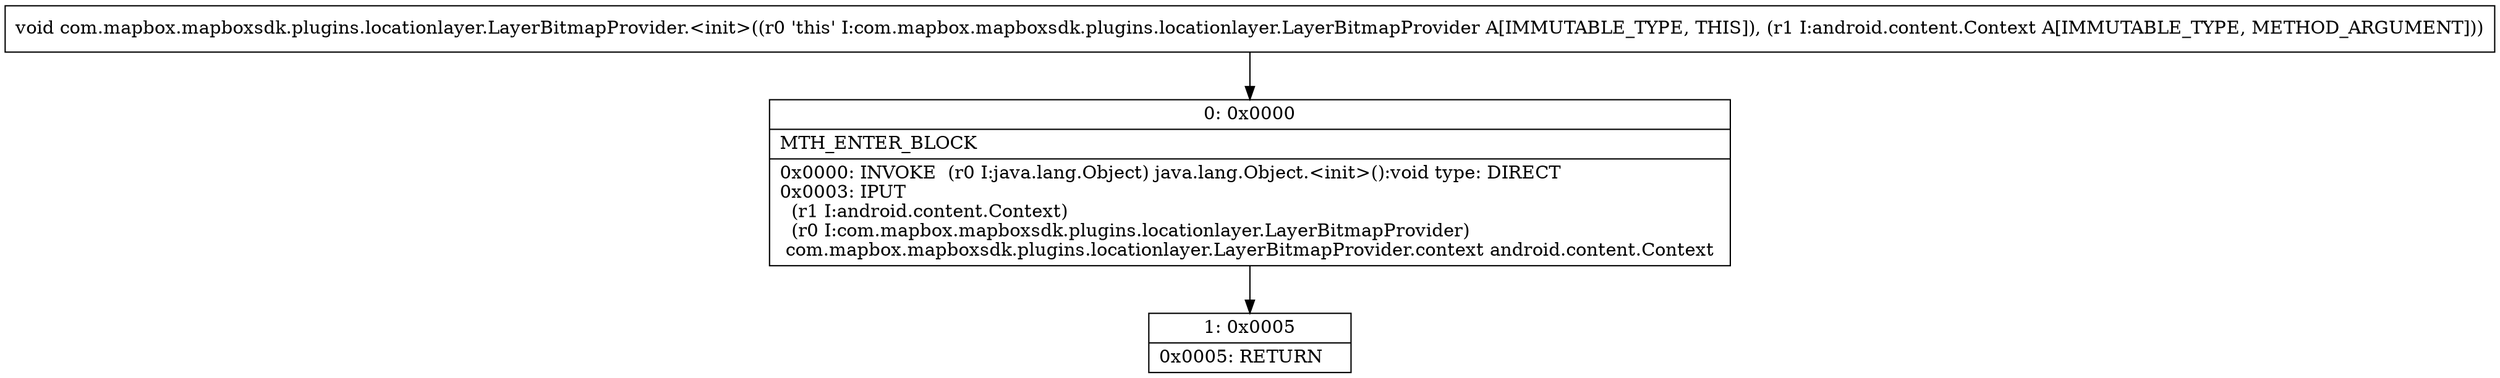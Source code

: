 digraph "CFG forcom.mapbox.mapboxsdk.plugins.locationlayer.LayerBitmapProvider.\<init\>(Landroid\/content\/Context;)V" {
Node_0 [shape=record,label="{0\:\ 0x0000|MTH_ENTER_BLOCK\l|0x0000: INVOKE  (r0 I:java.lang.Object) java.lang.Object.\<init\>():void type: DIRECT \l0x0003: IPUT  \l  (r1 I:android.content.Context)\l  (r0 I:com.mapbox.mapboxsdk.plugins.locationlayer.LayerBitmapProvider)\l com.mapbox.mapboxsdk.plugins.locationlayer.LayerBitmapProvider.context android.content.Context \l}"];
Node_1 [shape=record,label="{1\:\ 0x0005|0x0005: RETURN   \l}"];
MethodNode[shape=record,label="{void com.mapbox.mapboxsdk.plugins.locationlayer.LayerBitmapProvider.\<init\>((r0 'this' I:com.mapbox.mapboxsdk.plugins.locationlayer.LayerBitmapProvider A[IMMUTABLE_TYPE, THIS]), (r1 I:android.content.Context A[IMMUTABLE_TYPE, METHOD_ARGUMENT])) }"];
MethodNode -> Node_0;
Node_0 -> Node_1;
}

